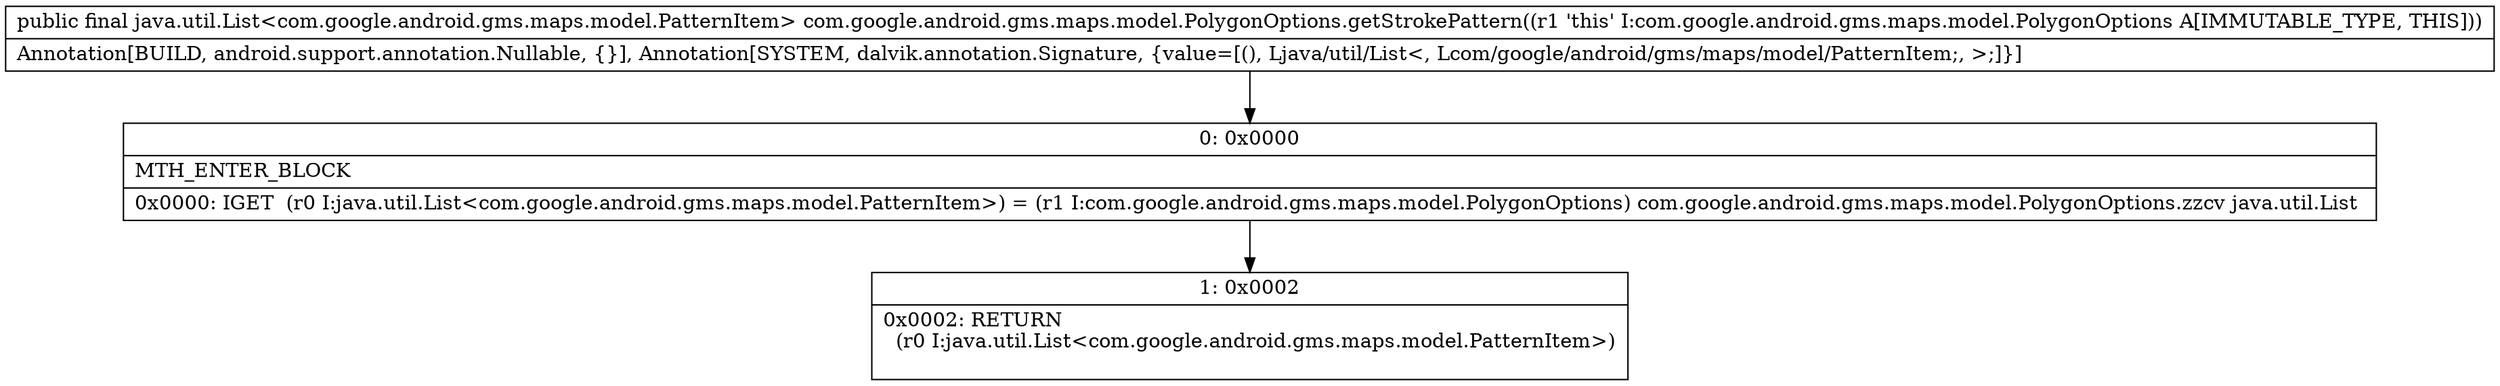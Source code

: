 digraph "CFG forcom.google.android.gms.maps.model.PolygonOptions.getStrokePattern()Ljava\/util\/List;" {
Node_0 [shape=record,label="{0\:\ 0x0000|MTH_ENTER_BLOCK\l|0x0000: IGET  (r0 I:java.util.List\<com.google.android.gms.maps.model.PatternItem\>) = (r1 I:com.google.android.gms.maps.model.PolygonOptions) com.google.android.gms.maps.model.PolygonOptions.zzcv java.util.List \l}"];
Node_1 [shape=record,label="{1\:\ 0x0002|0x0002: RETURN  \l  (r0 I:java.util.List\<com.google.android.gms.maps.model.PatternItem\>)\l \l}"];
MethodNode[shape=record,label="{public final java.util.List\<com.google.android.gms.maps.model.PatternItem\> com.google.android.gms.maps.model.PolygonOptions.getStrokePattern((r1 'this' I:com.google.android.gms.maps.model.PolygonOptions A[IMMUTABLE_TYPE, THIS]))  | Annotation[BUILD, android.support.annotation.Nullable, \{\}], Annotation[SYSTEM, dalvik.annotation.Signature, \{value=[(), Ljava\/util\/List\<, Lcom\/google\/android\/gms\/maps\/model\/PatternItem;, \>;]\}]\l}"];
MethodNode -> Node_0;
Node_0 -> Node_1;
}

